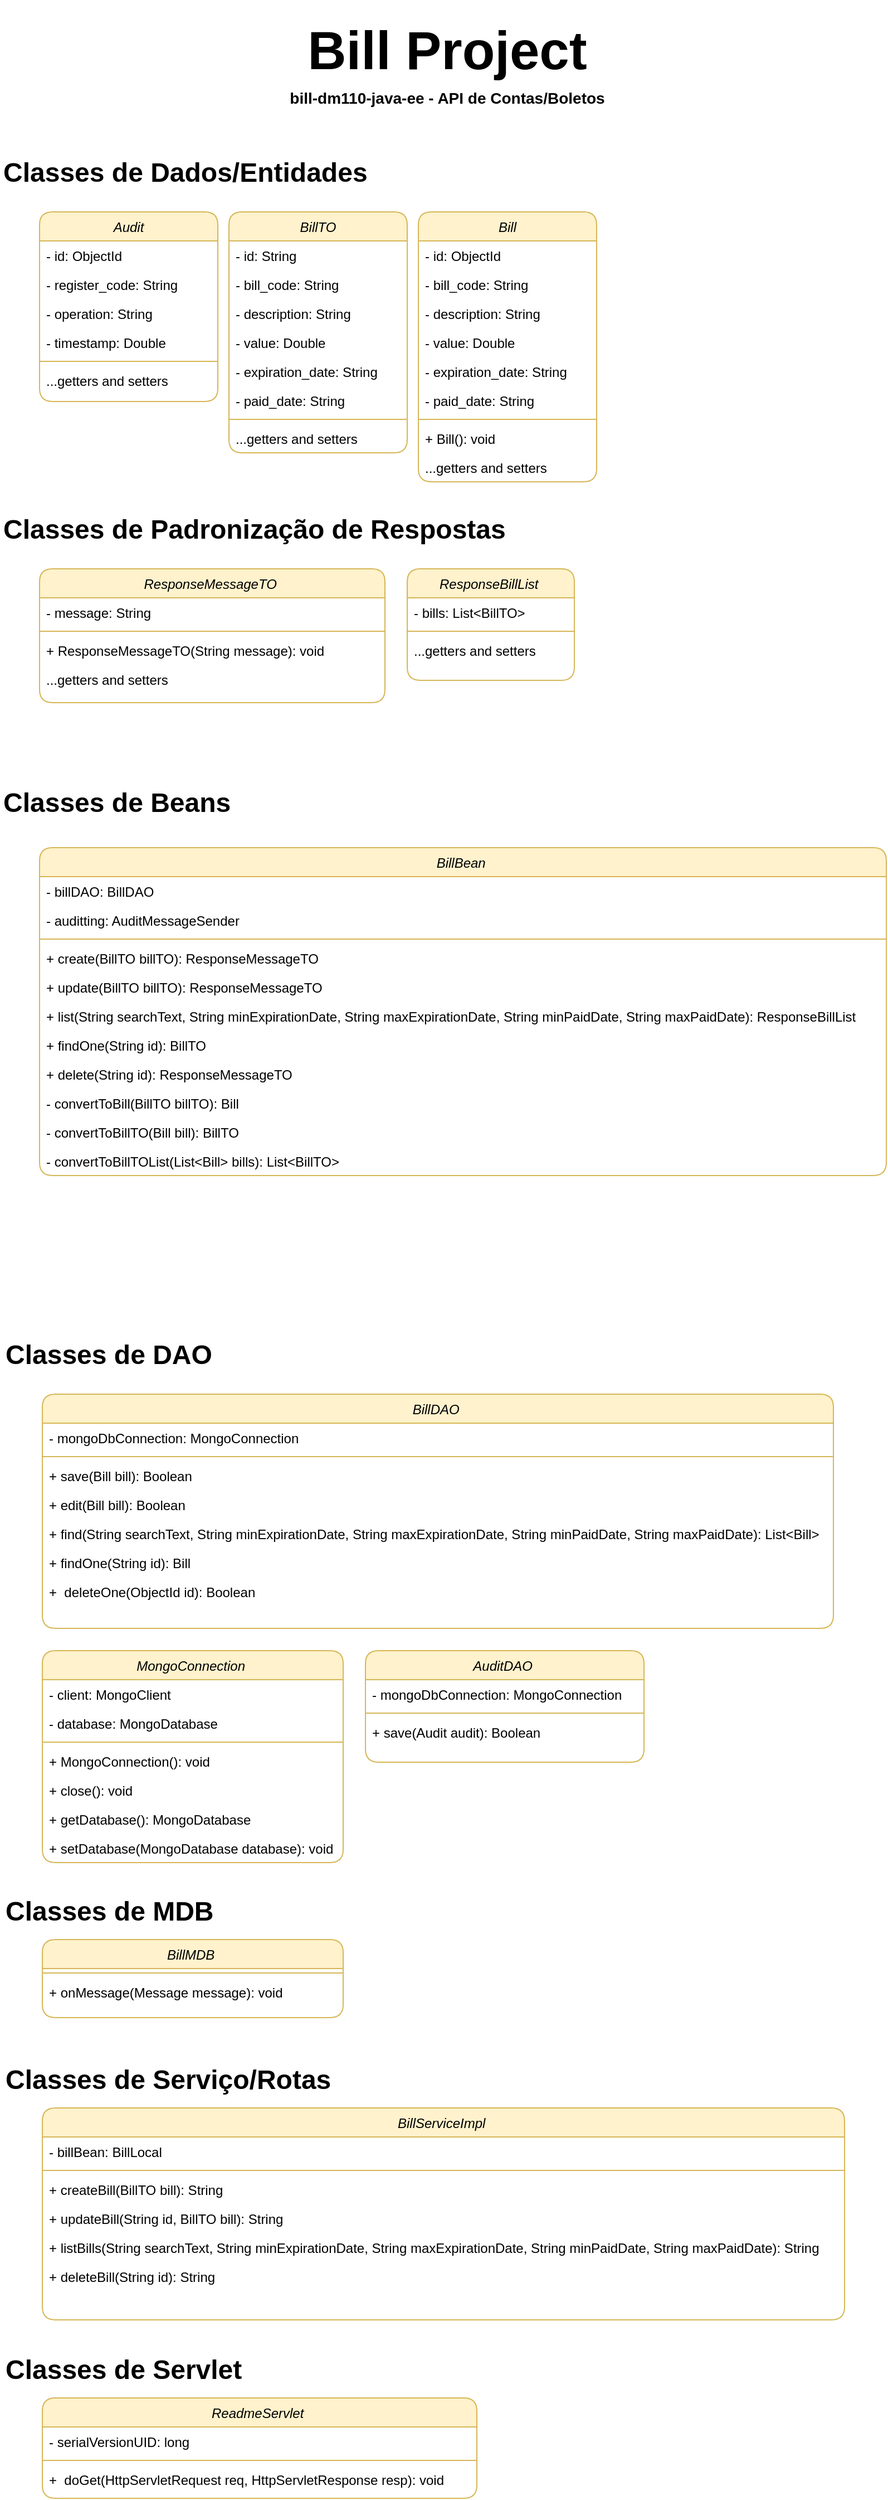 <mxfile version="21.3.5" type="device">
  <diagram id="C5RBs43oDa-KdzZeNtuy" name="Page-1">
    <mxGraphModel dx="2530" dy="2487" grid="1" gridSize="10" guides="1" tooltips="1" connect="1" arrows="1" fold="1" page="1" pageScale="1" pageWidth="827" pageHeight="1169" math="0" shadow="0">
      <root>
        <mxCell id="WIyWlLk6GJQsqaUBKTNV-0" />
        <mxCell id="WIyWlLk6GJQsqaUBKTNV-1" parent="WIyWlLk6GJQsqaUBKTNV-0" />
        <mxCell id="zkfFHV4jXpPFQw0GAbJ--0" value="BillTO" style="swimlane;fontStyle=2;align=center;verticalAlign=top;childLayout=stackLayout;horizontal=1;startSize=26;horizontalStack=0;resizeParent=1;resizeLast=0;collapsible=1;marginBottom=0;rounded=1;shadow=0;strokeWidth=1;fillColor=#fff2cc;strokeColor=#d6b656;gradientColor=none;" parent="WIyWlLk6GJQsqaUBKTNV-1" vertex="1">
          <mxGeometry x="217.5" y="190" width="160" height="216" as="geometry">
            <mxRectangle x="230" y="140" width="160" height="26" as="alternateBounds" />
          </mxGeometry>
        </mxCell>
        <mxCell id="zkfFHV4jXpPFQw0GAbJ--1" value="- id: String" style="text;align=left;verticalAlign=top;spacingLeft=4;spacingRight=4;overflow=hidden;rotatable=0;points=[[0,0.5],[1,0.5]];portConstraint=eastwest;" parent="zkfFHV4jXpPFQw0GAbJ--0" vertex="1">
          <mxGeometry y="26" width="160" height="26" as="geometry" />
        </mxCell>
        <mxCell id="zkfFHV4jXpPFQw0GAbJ--2" value="- bill_code: String" style="text;align=left;verticalAlign=top;spacingLeft=4;spacingRight=4;overflow=hidden;rotatable=0;points=[[0,0.5],[1,0.5]];portConstraint=eastwest;rounded=0;shadow=0;html=0;" parent="zkfFHV4jXpPFQw0GAbJ--0" vertex="1">
          <mxGeometry y="52" width="160" height="26" as="geometry" />
        </mxCell>
        <mxCell id="zkfFHV4jXpPFQw0GAbJ--3" value="- description: String" style="text;align=left;verticalAlign=top;spacingLeft=4;spacingRight=4;overflow=hidden;rotatable=0;points=[[0,0.5],[1,0.5]];portConstraint=eastwest;rounded=0;shadow=0;html=0;" parent="zkfFHV4jXpPFQw0GAbJ--0" vertex="1">
          <mxGeometry y="78" width="160" height="26" as="geometry" />
        </mxCell>
        <mxCell id="BAjZt_IiuYkgOVVZva09-0" value="- value: Double" style="text;align=left;verticalAlign=top;spacingLeft=4;spacingRight=4;overflow=hidden;rotatable=0;points=[[0,0.5],[1,0.5]];portConstraint=eastwest;rounded=0;shadow=0;html=0;" vertex="1" parent="zkfFHV4jXpPFQw0GAbJ--0">
          <mxGeometry y="104" width="160" height="26" as="geometry" />
        </mxCell>
        <mxCell id="BAjZt_IiuYkgOVVZva09-1" value="- expiration_date: String" style="text;align=left;verticalAlign=top;spacingLeft=4;spacingRight=4;overflow=hidden;rotatable=0;points=[[0,0.5],[1,0.5]];portConstraint=eastwest;rounded=0;shadow=0;html=0;" vertex="1" parent="zkfFHV4jXpPFQw0GAbJ--0">
          <mxGeometry y="130" width="160" height="26" as="geometry" />
        </mxCell>
        <mxCell id="BAjZt_IiuYkgOVVZva09-2" value="- paid_date: String" style="text;align=left;verticalAlign=top;spacingLeft=4;spacingRight=4;overflow=hidden;rotatable=0;points=[[0,0.5],[1,0.5]];portConstraint=eastwest;rounded=0;shadow=0;html=0;" vertex="1" parent="zkfFHV4jXpPFQw0GAbJ--0">
          <mxGeometry y="156" width="160" height="26" as="geometry" />
        </mxCell>
        <mxCell id="zkfFHV4jXpPFQw0GAbJ--4" value="" style="line;html=1;strokeWidth=1;align=left;verticalAlign=middle;spacingTop=-1;spacingLeft=3;spacingRight=3;rotatable=0;labelPosition=right;points=[];portConstraint=eastwest;strokeColor=#D6B656;" parent="zkfFHV4jXpPFQw0GAbJ--0" vertex="1">
          <mxGeometry y="182" width="160" height="8" as="geometry" />
        </mxCell>
        <mxCell id="zkfFHV4jXpPFQw0GAbJ--5" value="...getters and setters" style="text;align=left;verticalAlign=top;spacingLeft=4;spacingRight=4;overflow=hidden;rotatable=0;points=[[0,0.5],[1,0.5]];portConstraint=eastwest;" parent="zkfFHV4jXpPFQw0GAbJ--0" vertex="1">
          <mxGeometry y="190" width="160" height="26" as="geometry" />
        </mxCell>
        <mxCell id="BAjZt_IiuYkgOVVZva09-12" value="Audit" style="swimlane;fontStyle=2;align=center;verticalAlign=top;childLayout=stackLayout;horizontal=1;startSize=26;horizontalStack=0;resizeParent=1;resizeLast=0;collapsible=1;marginBottom=0;rounded=1;shadow=0;strokeWidth=1;fillColor=#fff2cc;strokeColor=#d6b656;gradientColor=none;" vertex="1" parent="WIyWlLk6GJQsqaUBKTNV-1">
          <mxGeometry x="47.5" y="190" width="160" height="170" as="geometry">
            <mxRectangle x="230" y="140" width="160" height="26" as="alternateBounds" />
          </mxGeometry>
        </mxCell>
        <mxCell id="BAjZt_IiuYkgOVVZva09-13" value="- id: ObjectId " style="text;align=left;verticalAlign=top;spacingLeft=4;spacingRight=4;overflow=hidden;rotatable=0;points=[[0,0.5],[1,0.5]];portConstraint=eastwest;" vertex="1" parent="BAjZt_IiuYkgOVVZva09-12">
          <mxGeometry y="26" width="160" height="26" as="geometry" />
        </mxCell>
        <mxCell id="BAjZt_IiuYkgOVVZva09-14" value="- register_code: String" style="text;align=left;verticalAlign=top;spacingLeft=4;spacingRight=4;overflow=hidden;rotatable=0;points=[[0,0.5],[1,0.5]];portConstraint=eastwest;rounded=0;shadow=0;html=0;" vertex="1" parent="BAjZt_IiuYkgOVVZva09-12">
          <mxGeometry y="52" width="160" height="26" as="geometry" />
        </mxCell>
        <mxCell id="BAjZt_IiuYkgOVVZva09-15" value="- operation: String" style="text;align=left;verticalAlign=top;spacingLeft=4;spacingRight=4;overflow=hidden;rotatable=0;points=[[0,0.5],[1,0.5]];portConstraint=eastwest;rounded=0;shadow=0;html=0;" vertex="1" parent="BAjZt_IiuYkgOVVZva09-12">
          <mxGeometry y="78" width="160" height="26" as="geometry" />
        </mxCell>
        <mxCell id="BAjZt_IiuYkgOVVZva09-16" value="- timestamp: Double" style="text;align=left;verticalAlign=top;spacingLeft=4;spacingRight=4;overflow=hidden;rotatable=0;points=[[0,0.5],[1,0.5]];portConstraint=eastwest;rounded=0;shadow=0;html=0;" vertex="1" parent="BAjZt_IiuYkgOVVZva09-12">
          <mxGeometry y="104" width="160" height="26" as="geometry" />
        </mxCell>
        <mxCell id="BAjZt_IiuYkgOVVZva09-19" value="" style="line;html=1;strokeWidth=1;align=left;verticalAlign=middle;spacingTop=-1;spacingLeft=3;spacingRight=3;rotatable=0;labelPosition=right;points=[];portConstraint=eastwest;strokeColor=#D6B656;" vertex="1" parent="BAjZt_IiuYkgOVVZva09-12">
          <mxGeometry y="130" width="160" height="8" as="geometry" />
        </mxCell>
        <mxCell id="BAjZt_IiuYkgOVVZva09-20" value="...getters and setters" style="text;align=left;verticalAlign=top;spacingLeft=4;spacingRight=4;overflow=hidden;rotatable=0;points=[[0,0.5],[1,0.5]];portConstraint=eastwest;" vertex="1" parent="BAjZt_IiuYkgOVVZva09-12">
          <mxGeometry y="138" width="160" height="26" as="geometry" />
        </mxCell>
        <mxCell id="BAjZt_IiuYkgOVVZva09-21" value="Bill" style="swimlane;fontStyle=2;align=center;verticalAlign=top;childLayout=stackLayout;horizontal=1;startSize=26;horizontalStack=0;resizeParent=1;resizeLast=0;collapsible=1;marginBottom=0;rounded=1;shadow=0;strokeWidth=1;fillColor=#fff2cc;strokeColor=#d6b656;gradientColor=none;" vertex="1" parent="WIyWlLk6GJQsqaUBKTNV-1">
          <mxGeometry x="387.5" y="190" width="160" height="242" as="geometry">
            <mxRectangle x="230" y="140" width="160" height="26" as="alternateBounds" />
          </mxGeometry>
        </mxCell>
        <mxCell id="BAjZt_IiuYkgOVVZva09-22" value="- id: ObjectId " style="text;align=left;verticalAlign=top;spacingLeft=4;spacingRight=4;overflow=hidden;rotatable=0;points=[[0,0.5],[1,0.5]];portConstraint=eastwest;" vertex="1" parent="BAjZt_IiuYkgOVVZva09-21">
          <mxGeometry y="26" width="160" height="26" as="geometry" />
        </mxCell>
        <mxCell id="BAjZt_IiuYkgOVVZva09-23" value="- bill_code: String" style="text;align=left;verticalAlign=top;spacingLeft=4;spacingRight=4;overflow=hidden;rotatable=0;points=[[0,0.5],[1,0.5]];portConstraint=eastwest;rounded=0;shadow=0;html=0;" vertex="1" parent="BAjZt_IiuYkgOVVZva09-21">
          <mxGeometry y="52" width="160" height="26" as="geometry" />
        </mxCell>
        <mxCell id="BAjZt_IiuYkgOVVZva09-24" value="- description: String" style="text;align=left;verticalAlign=top;spacingLeft=4;spacingRight=4;overflow=hidden;rotatable=0;points=[[0,0.5],[1,0.5]];portConstraint=eastwest;rounded=0;shadow=0;html=0;" vertex="1" parent="BAjZt_IiuYkgOVVZva09-21">
          <mxGeometry y="78" width="160" height="26" as="geometry" />
        </mxCell>
        <mxCell id="BAjZt_IiuYkgOVVZva09-25" value="- value: Double" style="text;align=left;verticalAlign=top;spacingLeft=4;spacingRight=4;overflow=hidden;rotatable=0;points=[[0,0.5],[1,0.5]];portConstraint=eastwest;rounded=0;shadow=0;html=0;" vertex="1" parent="BAjZt_IiuYkgOVVZva09-21">
          <mxGeometry y="104" width="160" height="26" as="geometry" />
        </mxCell>
        <mxCell id="BAjZt_IiuYkgOVVZva09-26" value="- expiration_date: String" style="text;align=left;verticalAlign=top;spacingLeft=4;spacingRight=4;overflow=hidden;rotatable=0;points=[[0,0.5],[1,0.5]];portConstraint=eastwest;rounded=0;shadow=0;html=0;" vertex="1" parent="BAjZt_IiuYkgOVVZva09-21">
          <mxGeometry y="130" width="160" height="26" as="geometry" />
        </mxCell>
        <mxCell id="BAjZt_IiuYkgOVVZva09-27" value="- paid_date: String" style="text;align=left;verticalAlign=top;spacingLeft=4;spacingRight=4;overflow=hidden;rotatable=0;points=[[0,0.5],[1,0.5]];portConstraint=eastwest;rounded=0;shadow=0;html=0;" vertex="1" parent="BAjZt_IiuYkgOVVZva09-21">
          <mxGeometry y="156" width="160" height="26" as="geometry" />
        </mxCell>
        <mxCell id="BAjZt_IiuYkgOVVZva09-28" value="" style="line;html=1;strokeWidth=1;align=left;verticalAlign=middle;spacingTop=-1;spacingLeft=3;spacingRight=3;rotatable=0;labelPosition=right;points=[];portConstraint=eastwest;strokeColor=#D6B656;" vertex="1" parent="BAjZt_IiuYkgOVVZva09-21">
          <mxGeometry y="182" width="160" height="8" as="geometry" />
        </mxCell>
        <mxCell id="BAjZt_IiuYkgOVVZva09-30" value="+ Bill(): void" style="text;align=left;verticalAlign=top;spacingLeft=4;spacingRight=4;overflow=hidden;rotatable=0;points=[[0,0.5],[1,0.5]];portConstraint=eastwest;" vertex="1" parent="BAjZt_IiuYkgOVVZva09-21">
          <mxGeometry y="190" width="160" height="26" as="geometry" />
        </mxCell>
        <mxCell id="BAjZt_IiuYkgOVVZva09-29" value="...getters and setters" style="text;align=left;verticalAlign=top;spacingLeft=4;spacingRight=4;overflow=hidden;rotatable=0;points=[[0,0.5],[1,0.5]];portConstraint=eastwest;" vertex="1" parent="BAjZt_IiuYkgOVVZva09-21">
          <mxGeometry y="216" width="160" height="26" as="geometry" />
        </mxCell>
        <mxCell id="BAjZt_IiuYkgOVVZva09-32" value="&lt;h1&gt;Classes de Dados/Entidades&lt;/h1&gt;" style="text;html=1;strokeColor=none;fillColor=none;align=left;verticalAlign=middle;whiteSpace=wrap;rounded=0;" vertex="1" parent="WIyWlLk6GJQsqaUBKTNV-1">
          <mxGeometry x="12.5" y="140" width="435" height="30" as="geometry" />
        </mxCell>
        <mxCell id="BAjZt_IiuYkgOVVZva09-42" value="BillBean " style="swimlane;fontStyle=2;align=center;verticalAlign=top;childLayout=stackLayout;horizontal=1;startSize=26;horizontalStack=0;resizeParent=1;resizeLast=0;collapsible=1;marginBottom=0;rounded=1;shadow=0;strokeWidth=1;fillColor=#fff2cc;strokeColor=#d6b656;gradientColor=none;" vertex="1" parent="WIyWlLk6GJQsqaUBKTNV-1">
          <mxGeometry x="47.5" y="760" width="760" height="294" as="geometry">
            <mxRectangle x="230" y="140" width="160" height="26" as="alternateBounds" />
          </mxGeometry>
        </mxCell>
        <mxCell id="BAjZt_IiuYkgOVVZva09-43" value="- billDAO: BillDAO " style="text;align=left;verticalAlign=top;spacingLeft=4;spacingRight=4;overflow=hidden;rotatable=0;points=[[0,0.5],[1,0.5]];portConstraint=eastwest;" vertex="1" parent="BAjZt_IiuYkgOVVZva09-42">
          <mxGeometry y="26" width="760" height="26" as="geometry" />
        </mxCell>
        <mxCell id="BAjZt_IiuYkgOVVZva09-44" value="- auditting: AuditMessageSender " style="text;align=left;verticalAlign=top;spacingLeft=4;spacingRight=4;overflow=hidden;rotatable=0;points=[[0,0.5],[1,0.5]];portConstraint=eastwest;rounded=0;shadow=0;html=0;" vertex="1" parent="BAjZt_IiuYkgOVVZva09-42">
          <mxGeometry y="52" width="760" height="26" as="geometry" />
        </mxCell>
        <mxCell id="BAjZt_IiuYkgOVVZva09-47" value="" style="line;html=1;strokeWidth=1;align=left;verticalAlign=middle;spacingTop=-1;spacingLeft=3;spacingRight=3;rotatable=0;labelPosition=right;points=[];portConstraint=eastwest;strokeColor=#D6B656;" vertex="1" parent="BAjZt_IiuYkgOVVZva09-42">
          <mxGeometry y="78" width="760" height="8" as="geometry" />
        </mxCell>
        <mxCell id="BAjZt_IiuYkgOVVZva09-48" value="+ create(BillTO billTO): ResponseMessageTO " style="text;align=left;verticalAlign=top;spacingLeft=4;spacingRight=4;overflow=hidden;rotatable=0;points=[[0,0.5],[1,0.5]];portConstraint=eastwest;" vertex="1" parent="BAjZt_IiuYkgOVVZva09-42">
          <mxGeometry y="86" width="760" height="26" as="geometry" />
        </mxCell>
        <mxCell id="BAjZt_IiuYkgOVVZva09-60" value="+ update(BillTO billTO): ResponseMessageTO " style="text;align=left;verticalAlign=top;spacingLeft=4;spacingRight=4;overflow=hidden;rotatable=0;points=[[0,0.5],[1,0.5]];portConstraint=eastwest;" vertex="1" parent="BAjZt_IiuYkgOVVZva09-42">
          <mxGeometry y="112" width="760" height="26" as="geometry" />
        </mxCell>
        <mxCell id="BAjZt_IiuYkgOVVZva09-61" value="+ list(String searchText, String minExpirationDate, String maxExpirationDate, String minPaidDate, String maxPaidDate): ResponseBillList " style="text;align=left;verticalAlign=top;spacingLeft=4;spacingRight=4;overflow=hidden;rotatable=0;points=[[0,0.5],[1,0.5]];portConstraint=eastwest;" vertex="1" parent="BAjZt_IiuYkgOVVZva09-42">
          <mxGeometry y="138" width="760" height="26" as="geometry" />
        </mxCell>
        <mxCell id="BAjZt_IiuYkgOVVZva09-63" value="+ findOne(String id): BillTO" style="text;align=left;verticalAlign=top;spacingLeft=4;spacingRight=4;overflow=hidden;rotatable=0;points=[[0,0.5],[1,0.5]];portConstraint=eastwest;" vertex="1" parent="BAjZt_IiuYkgOVVZva09-42">
          <mxGeometry y="164" width="760" height="26" as="geometry" />
        </mxCell>
        <mxCell id="BAjZt_IiuYkgOVVZva09-62" value="+ delete(String id): ResponseMessageTO " style="text;align=left;verticalAlign=top;spacingLeft=4;spacingRight=4;overflow=hidden;rotatable=0;points=[[0,0.5],[1,0.5]];portConstraint=eastwest;" vertex="1" parent="BAjZt_IiuYkgOVVZva09-42">
          <mxGeometry y="190" width="760" height="26" as="geometry" />
        </mxCell>
        <mxCell id="BAjZt_IiuYkgOVVZva09-66" value="- convertToBill(BillTO billTO): Bill " style="text;align=left;verticalAlign=top;spacingLeft=4;spacingRight=4;overflow=hidden;rotatable=0;points=[[0,0.5],[1,0.5]];portConstraint=eastwest;" vertex="1" parent="BAjZt_IiuYkgOVVZva09-42">
          <mxGeometry y="216" width="760" height="26" as="geometry" />
        </mxCell>
        <mxCell id="BAjZt_IiuYkgOVVZva09-65" value="- convertToBillTO(Bill bill): BillTO " style="text;align=left;verticalAlign=top;spacingLeft=4;spacingRight=4;overflow=hidden;rotatable=0;points=[[0,0.5],[1,0.5]];portConstraint=eastwest;" vertex="1" parent="BAjZt_IiuYkgOVVZva09-42">
          <mxGeometry y="242" width="760" height="26" as="geometry" />
        </mxCell>
        <mxCell id="BAjZt_IiuYkgOVVZva09-64" value="- convertToBillTOList(List&lt;Bill&gt; bills): List&lt;BillTO&gt;" style="text;align=left;verticalAlign=top;spacingLeft=4;spacingRight=4;overflow=hidden;rotatable=0;points=[[0,0.5],[1,0.5]];portConstraint=eastwest;" vertex="1" parent="BAjZt_IiuYkgOVVZva09-42">
          <mxGeometry y="268" width="760" height="26" as="geometry" />
        </mxCell>
        <mxCell id="BAjZt_IiuYkgOVVZva09-59" value="&lt;h1&gt;Classes de Beans&lt;/h1&gt;" style="text;html=1;strokeColor=none;fillColor=none;align=left;verticalAlign=middle;whiteSpace=wrap;rounded=0;" vertex="1" parent="WIyWlLk6GJQsqaUBKTNV-1">
          <mxGeometry x="12.5" y="705" width="440" height="30" as="geometry" />
        </mxCell>
        <mxCell id="BAjZt_IiuYkgOVVZva09-67" value="&lt;h1&gt;Classes de Padronização de Respostas&lt;/h1&gt;" style="text;html=1;strokeColor=none;fillColor=none;align=left;verticalAlign=middle;whiteSpace=wrap;rounded=0;" vertex="1" parent="WIyWlLk6GJQsqaUBKTNV-1">
          <mxGeometry x="12.5" y="460" width="656" height="30" as="geometry" />
        </mxCell>
        <mxCell id="BAjZt_IiuYkgOVVZva09-68" value="ResponseMessageTO " style="swimlane;fontStyle=2;align=center;verticalAlign=top;childLayout=stackLayout;horizontal=1;startSize=26;horizontalStack=0;resizeParent=1;resizeLast=0;collapsible=1;marginBottom=0;rounded=1;shadow=0;strokeWidth=1;fillColor=#fff2cc;strokeColor=#d6b656;gradientColor=none;" vertex="1" parent="WIyWlLk6GJQsqaUBKTNV-1">
          <mxGeometry x="47.5" y="510" width="310" height="120" as="geometry">
            <mxRectangle x="230" y="140" width="160" height="26" as="alternateBounds" />
          </mxGeometry>
        </mxCell>
        <mxCell id="BAjZt_IiuYkgOVVZva09-69" value="- message: String" style="text;align=left;verticalAlign=top;spacingLeft=4;spacingRight=4;overflow=hidden;rotatable=0;points=[[0,0.5],[1,0.5]];portConstraint=eastwest;" vertex="1" parent="BAjZt_IiuYkgOVVZva09-68">
          <mxGeometry y="26" width="310" height="26" as="geometry" />
        </mxCell>
        <mxCell id="BAjZt_IiuYkgOVVZva09-73" value="" style="line;html=1;strokeWidth=1;align=left;verticalAlign=middle;spacingTop=-1;spacingLeft=3;spacingRight=3;rotatable=0;labelPosition=right;points=[];portConstraint=eastwest;strokeColor=#D6B656;" vertex="1" parent="BAjZt_IiuYkgOVVZva09-68">
          <mxGeometry y="52" width="310" height="8" as="geometry" />
        </mxCell>
        <mxCell id="BAjZt_IiuYkgOVVZva09-75" value="+ ResponseMessageTO(String message): void" style="text;align=left;verticalAlign=top;spacingLeft=4;spacingRight=4;overflow=hidden;rotatable=0;points=[[0,0.5],[1,0.5]];portConstraint=eastwest;" vertex="1" parent="BAjZt_IiuYkgOVVZva09-68">
          <mxGeometry y="60" width="310" height="26" as="geometry" />
        </mxCell>
        <mxCell id="BAjZt_IiuYkgOVVZva09-74" value="...getters and setters" style="text;align=left;verticalAlign=top;spacingLeft=4;spacingRight=4;overflow=hidden;rotatable=0;points=[[0,0.5],[1,0.5]];portConstraint=eastwest;" vertex="1" parent="BAjZt_IiuYkgOVVZva09-68">
          <mxGeometry y="86" width="310" height="26" as="geometry" />
        </mxCell>
        <mxCell id="BAjZt_IiuYkgOVVZva09-76" value="ResponseBillList " style="swimlane;fontStyle=2;align=center;verticalAlign=top;childLayout=stackLayout;horizontal=1;startSize=26;horizontalStack=0;resizeParent=1;resizeLast=0;collapsible=1;marginBottom=0;rounded=1;shadow=0;strokeWidth=1;fillColor=#fff2cc;strokeColor=#d6b656;gradientColor=none;" vertex="1" parent="WIyWlLk6GJQsqaUBKTNV-1">
          <mxGeometry x="377.5" y="510" width="150" height="100" as="geometry">
            <mxRectangle x="230" y="140" width="160" height="26" as="alternateBounds" />
          </mxGeometry>
        </mxCell>
        <mxCell id="BAjZt_IiuYkgOVVZva09-77" value="- bills: List&lt;BillTO&gt;" style="text;align=left;verticalAlign=top;spacingLeft=4;spacingRight=4;overflow=hidden;rotatable=0;points=[[0,0.5],[1,0.5]];portConstraint=eastwest;" vertex="1" parent="BAjZt_IiuYkgOVVZva09-76">
          <mxGeometry y="26" width="150" height="26" as="geometry" />
        </mxCell>
        <mxCell id="BAjZt_IiuYkgOVVZva09-78" value="" style="line;html=1;strokeWidth=1;align=left;verticalAlign=middle;spacingTop=-1;spacingLeft=3;spacingRight=3;rotatable=0;labelPosition=right;points=[];portConstraint=eastwest;strokeColor=#D6B656;" vertex="1" parent="BAjZt_IiuYkgOVVZva09-76">
          <mxGeometry y="52" width="150" height="8" as="geometry" />
        </mxCell>
        <mxCell id="BAjZt_IiuYkgOVVZva09-80" value="...getters and setters" style="text;align=left;verticalAlign=top;spacingLeft=4;spacingRight=4;overflow=hidden;rotatable=0;points=[[0,0.5],[1,0.5]];portConstraint=eastwest;" vertex="1" parent="BAjZt_IiuYkgOVVZva09-76">
          <mxGeometry y="60" width="150" height="26" as="geometry" />
        </mxCell>
        <mxCell id="BAjZt_IiuYkgOVVZva09-81" value="&lt;h1&gt;Classes de DAO&lt;/h1&gt;" style="text;html=1;strokeColor=none;fillColor=none;align=left;verticalAlign=middle;whiteSpace=wrap;rounded=0;" vertex="1" parent="WIyWlLk6GJQsqaUBKTNV-1">
          <mxGeometry x="15" y="1200" width="440" height="30" as="geometry" />
        </mxCell>
        <mxCell id="BAjZt_IiuYkgOVVZva09-94" value="BillDAO " style="swimlane;fontStyle=2;align=center;verticalAlign=top;childLayout=stackLayout;horizontal=1;startSize=26;horizontalStack=0;resizeParent=1;resizeLast=0;collapsible=1;marginBottom=0;rounded=1;shadow=0;strokeWidth=1;fillColor=#fff2cc;strokeColor=#d6b656;gradientColor=none;" vertex="1" parent="WIyWlLk6GJQsqaUBKTNV-1">
          <mxGeometry x="50" y="1250" width="710" height="210" as="geometry">
            <mxRectangle x="230" y="140" width="160" height="26" as="alternateBounds" />
          </mxGeometry>
        </mxCell>
        <mxCell id="BAjZt_IiuYkgOVVZva09-95" value="- mongoDbConnection: MongoConnection " style="text;align=left;verticalAlign=top;spacingLeft=4;spacingRight=4;overflow=hidden;rotatable=0;points=[[0,0.5],[1,0.5]];portConstraint=eastwest;" vertex="1" parent="BAjZt_IiuYkgOVVZva09-94">
          <mxGeometry y="26" width="710" height="26" as="geometry" />
        </mxCell>
        <mxCell id="BAjZt_IiuYkgOVVZva09-97" value="" style="line;html=1;strokeWidth=1;align=left;verticalAlign=middle;spacingTop=-1;spacingLeft=3;spacingRight=3;rotatable=0;labelPosition=right;points=[];portConstraint=eastwest;strokeColor=#D6B656;" vertex="1" parent="BAjZt_IiuYkgOVVZva09-94">
          <mxGeometry y="52" width="710" height="8" as="geometry" />
        </mxCell>
        <mxCell id="BAjZt_IiuYkgOVVZva09-98" value="+ save(Bill bill): Boolean" style="text;align=left;verticalAlign=top;spacingLeft=4;spacingRight=4;overflow=hidden;rotatable=0;points=[[0,0.5],[1,0.5]];portConstraint=eastwest;" vertex="1" parent="BAjZt_IiuYkgOVVZva09-94">
          <mxGeometry y="60" width="710" height="26" as="geometry" />
        </mxCell>
        <mxCell id="BAjZt_IiuYkgOVVZva09-99" value="+ edit(Bill bill): Boolean" style="text;align=left;verticalAlign=top;spacingLeft=4;spacingRight=4;overflow=hidden;rotatable=0;points=[[0,0.5],[1,0.5]];portConstraint=eastwest;" vertex="1" parent="BAjZt_IiuYkgOVVZva09-94">
          <mxGeometry y="86" width="710" height="26" as="geometry" />
        </mxCell>
        <mxCell id="BAjZt_IiuYkgOVVZva09-100" value="+ find(String searchText, String minExpirationDate, String maxExpirationDate, String minPaidDate, String maxPaidDate): List&lt;Bill&gt;" style="text;align=left;verticalAlign=top;spacingLeft=4;spacingRight=4;overflow=hidden;rotatable=0;points=[[0,0.5],[1,0.5]];portConstraint=eastwest;" vertex="1" parent="BAjZt_IiuYkgOVVZva09-94">
          <mxGeometry y="112" width="710" height="26" as="geometry" />
        </mxCell>
        <mxCell id="BAjZt_IiuYkgOVVZva09-101" value="+ findOne(String id): Bill" style="text;align=left;verticalAlign=top;spacingLeft=4;spacingRight=4;overflow=hidden;rotatable=0;points=[[0,0.5],[1,0.5]];portConstraint=eastwest;" vertex="1" parent="BAjZt_IiuYkgOVVZva09-94">
          <mxGeometry y="138" width="710" height="26" as="geometry" />
        </mxCell>
        <mxCell id="BAjZt_IiuYkgOVVZva09-102" value="+  deleteOne(ObjectId id): Boolean" style="text;align=left;verticalAlign=top;spacingLeft=4;spacingRight=4;overflow=hidden;rotatable=0;points=[[0,0.5],[1,0.5]];portConstraint=eastwest;" vertex="1" parent="BAjZt_IiuYkgOVVZva09-94">
          <mxGeometry y="164" width="710" height="26" as="geometry" />
        </mxCell>
        <mxCell id="BAjZt_IiuYkgOVVZva09-106" value="AuditDAO " style="swimlane;fontStyle=2;align=center;verticalAlign=top;childLayout=stackLayout;horizontal=1;startSize=26;horizontalStack=0;resizeParent=1;resizeLast=0;collapsible=1;marginBottom=0;rounded=1;shadow=0;strokeWidth=1;fillColor=#fff2cc;strokeColor=#d6b656;gradientColor=none;" vertex="1" parent="WIyWlLk6GJQsqaUBKTNV-1">
          <mxGeometry x="340" y="1480" width="250" height="100" as="geometry">
            <mxRectangle x="230" y="140" width="160" height="26" as="alternateBounds" />
          </mxGeometry>
        </mxCell>
        <mxCell id="BAjZt_IiuYkgOVVZva09-107" value="- mongoDbConnection: MongoConnection " style="text;align=left;verticalAlign=top;spacingLeft=4;spacingRight=4;overflow=hidden;rotatable=0;points=[[0,0.5],[1,0.5]];portConstraint=eastwest;" vertex="1" parent="BAjZt_IiuYkgOVVZva09-106">
          <mxGeometry y="26" width="250" height="26" as="geometry" />
        </mxCell>
        <mxCell id="BAjZt_IiuYkgOVVZva09-108" value="" style="line;html=1;strokeWidth=1;align=left;verticalAlign=middle;spacingTop=-1;spacingLeft=3;spacingRight=3;rotatable=0;labelPosition=right;points=[];portConstraint=eastwest;strokeColor=#D6B656;" vertex="1" parent="BAjZt_IiuYkgOVVZva09-106">
          <mxGeometry y="52" width="250" height="8" as="geometry" />
        </mxCell>
        <mxCell id="BAjZt_IiuYkgOVVZva09-109" value="+ save(Audit audit): Boolean" style="text;align=left;verticalAlign=top;spacingLeft=4;spacingRight=4;overflow=hidden;rotatable=0;points=[[0,0.5],[1,0.5]];portConstraint=eastwest;" vertex="1" parent="BAjZt_IiuYkgOVVZva09-106">
          <mxGeometry y="60" width="250" height="26" as="geometry" />
        </mxCell>
        <mxCell id="BAjZt_IiuYkgOVVZva09-114" value="MongoConnection " style="swimlane;fontStyle=2;align=center;verticalAlign=top;childLayout=stackLayout;horizontal=1;startSize=26;horizontalStack=0;resizeParent=1;resizeLast=0;collapsible=1;marginBottom=0;rounded=1;shadow=0;strokeWidth=1;fillColor=#fff2cc;strokeColor=#d6b656;gradientColor=none;" vertex="1" parent="WIyWlLk6GJQsqaUBKTNV-1">
          <mxGeometry x="50" y="1480" width="270" height="190" as="geometry">
            <mxRectangle x="230" y="140" width="160" height="26" as="alternateBounds" />
          </mxGeometry>
        </mxCell>
        <mxCell id="BAjZt_IiuYkgOVVZva09-115" value="- client: MongoClient " style="text;align=left;verticalAlign=top;spacingLeft=4;spacingRight=4;overflow=hidden;rotatable=0;points=[[0,0.5],[1,0.5]];portConstraint=eastwest;" vertex="1" parent="BAjZt_IiuYkgOVVZva09-114">
          <mxGeometry y="26" width="270" height="26" as="geometry" />
        </mxCell>
        <mxCell id="BAjZt_IiuYkgOVVZva09-118" value="- database: MongoDatabase " style="text;align=left;verticalAlign=top;spacingLeft=4;spacingRight=4;overflow=hidden;rotatable=0;points=[[0,0.5],[1,0.5]];portConstraint=eastwest;" vertex="1" parent="BAjZt_IiuYkgOVVZva09-114">
          <mxGeometry y="52" width="270" height="26" as="geometry" />
        </mxCell>
        <mxCell id="BAjZt_IiuYkgOVVZva09-116" value="" style="line;html=1;strokeWidth=1;align=left;verticalAlign=middle;spacingTop=-1;spacingLeft=3;spacingRight=3;rotatable=0;labelPosition=right;points=[];portConstraint=eastwest;strokeColor=#D6B656;" vertex="1" parent="BAjZt_IiuYkgOVVZva09-114">
          <mxGeometry y="78" width="270" height="8" as="geometry" />
        </mxCell>
        <mxCell id="BAjZt_IiuYkgOVVZva09-117" value="+ MongoConnection(): void" style="text;align=left;verticalAlign=top;spacingLeft=4;spacingRight=4;overflow=hidden;rotatable=0;points=[[0,0.5],[1,0.5]];portConstraint=eastwest;" vertex="1" parent="BAjZt_IiuYkgOVVZva09-114">
          <mxGeometry y="86" width="270" height="26" as="geometry" />
        </mxCell>
        <mxCell id="BAjZt_IiuYkgOVVZva09-119" value="+ close(): void" style="text;align=left;verticalAlign=top;spacingLeft=4;spacingRight=4;overflow=hidden;rotatable=0;points=[[0,0.5],[1,0.5]];portConstraint=eastwest;" vertex="1" parent="BAjZt_IiuYkgOVVZva09-114">
          <mxGeometry y="112" width="270" height="26" as="geometry" />
        </mxCell>
        <mxCell id="BAjZt_IiuYkgOVVZva09-121" value="+ getDatabase(): MongoDatabase " style="text;align=left;verticalAlign=top;spacingLeft=4;spacingRight=4;overflow=hidden;rotatable=0;points=[[0,0.5],[1,0.5]];portConstraint=eastwest;" vertex="1" parent="BAjZt_IiuYkgOVVZva09-114">
          <mxGeometry y="138" width="270" height="26" as="geometry" />
        </mxCell>
        <mxCell id="BAjZt_IiuYkgOVVZva09-120" value="+ setDatabase(MongoDatabase database): void" style="text;align=left;verticalAlign=top;spacingLeft=4;spacingRight=4;overflow=hidden;rotatable=0;points=[[0,0.5],[1,0.5]];portConstraint=eastwest;" vertex="1" parent="BAjZt_IiuYkgOVVZva09-114">
          <mxGeometry y="164" width="270" height="26" as="geometry" />
        </mxCell>
        <mxCell id="BAjZt_IiuYkgOVVZva09-123" value="&lt;h1&gt;Classes de MDB&lt;/h1&gt;" style="text;html=1;strokeColor=none;fillColor=none;align=left;verticalAlign=middle;whiteSpace=wrap;rounded=0;" vertex="1" parent="WIyWlLk6GJQsqaUBKTNV-1">
          <mxGeometry x="15" y="1699" width="440" height="30" as="geometry" />
        </mxCell>
        <mxCell id="BAjZt_IiuYkgOVVZva09-124" value="BillMDB " style="swimlane;fontStyle=2;align=center;verticalAlign=top;childLayout=stackLayout;horizontal=1;startSize=26;horizontalStack=0;resizeParent=1;resizeLast=0;collapsible=1;marginBottom=0;rounded=1;shadow=0;strokeWidth=1;fillColor=#fff2cc;strokeColor=#d6b656;gradientColor=none;" vertex="1" parent="WIyWlLk6GJQsqaUBKTNV-1">
          <mxGeometry x="50" y="1739" width="270" height="70" as="geometry">
            <mxRectangle x="230" y="140" width="160" height="26" as="alternateBounds" />
          </mxGeometry>
        </mxCell>
        <mxCell id="BAjZt_IiuYkgOVVZva09-127" value="" style="line;html=1;strokeWidth=1;align=left;verticalAlign=middle;spacingTop=-1;spacingLeft=3;spacingRight=3;rotatable=0;labelPosition=right;points=[];portConstraint=eastwest;strokeColor=#D6B656;" vertex="1" parent="BAjZt_IiuYkgOVVZva09-124">
          <mxGeometry y="26" width="270" height="8" as="geometry" />
        </mxCell>
        <mxCell id="BAjZt_IiuYkgOVVZva09-128" value="+ onMessage(Message message): void" style="text;align=left;verticalAlign=top;spacingLeft=4;spacingRight=4;overflow=hidden;rotatable=0;points=[[0,0.5],[1,0.5]];portConstraint=eastwest;" vertex="1" parent="BAjZt_IiuYkgOVVZva09-124">
          <mxGeometry y="34" width="270" height="24" as="geometry" />
        </mxCell>
        <mxCell id="BAjZt_IiuYkgOVVZva09-132" value="&lt;h1&gt;Classes de Serviço/Rotas&lt;/h1&gt;" style="text;html=1;strokeColor=none;fillColor=none;align=left;verticalAlign=middle;whiteSpace=wrap;rounded=0;" vertex="1" parent="WIyWlLk6GJQsqaUBKTNV-1">
          <mxGeometry x="15" y="1850" width="440" height="30" as="geometry" />
        </mxCell>
        <mxCell id="BAjZt_IiuYkgOVVZva09-133" value="BillServiceImpl " style="swimlane;fontStyle=2;align=center;verticalAlign=top;childLayout=stackLayout;horizontal=1;startSize=26;horizontalStack=0;resizeParent=1;resizeLast=0;collapsible=1;marginBottom=0;rounded=1;shadow=0;strokeWidth=1;fillColor=#fff2cc;strokeColor=#d6b656;gradientColor=none;" vertex="1" parent="WIyWlLk6GJQsqaUBKTNV-1">
          <mxGeometry x="50" y="1890" width="720" height="190" as="geometry">
            <mxRectangle x="230" y="140" width="160" height="26" as="alternateBounds" />
          </mxGeometry>
        </mxCell>
        <mxCell id="BAjZt_IiuYkgOVVZva09-134" value="- billBean: BillLocal " style="text;align=left;verticalAlign=top;spacingLeft=4;spacingRight=4;overflow=hidden;rotatable=0;points=[[0,0.5],[1,0.5]];portConstraint=eastwest;" vertex="1" parent="BAjZt_IiuYkgOVVZva09-133">
          <mxGeometry y="26" width="720" height="26" as="geometry" />
        </mxCell>
        <mxCell id="BAjZt_IiuYkgOVVZva09-136" value="" style="line;html=1;strokeWidth=1;align=left;verticalAlign=middle;spacingTop=-1;spacingLeft=3;spacingRight=3;rotatable=0;labelPosition=right;points=[];portConstraint=eastwest;strokeColor=#D6B656;" vertex="1" parent="BAjZt_IiuYkgOVVZva09-133">
          <mxGeometry y="52" width="720" height="8" as="geometry" />
        </mxCell>
        <mxCell id="BAjZt_IiuYkgOVVZva09-137" value="+ createBill(BillTO bill): String" style="text;align=left;verticalAlign=top;spacingLeft=4;spacingRight=4;overflow=hidden;rotatable=0;points=[[0,0.5],[1,0.5]];portConstraint=eastwest;" vertex="1" parent="BAjZt_IiuYkgOVVZva09-133">
          <mxGeometry y="60" width="720" height="26" as="geometry" />
        </mxCell>
        <mxCell id="BAjZt_IiuYkgOVVZva09-138" value="+ updateBill(String id, BillTO bill): String" style="text;align=left;verticalAlign=top;spacingLeft=4;spacingRight=4;overflow=hidden;rotatable=0;points=[[0,0.5],[1,0.5]];portConstraint=eastwest;" vertex="1" parent="BAjZt_IiuYkgOVVZva09-133">
          <mxGeometry y="86" width="720" height="26" as="geometry" />
        </mxCell>
        <mxCell id="BAjZt_IiuYkgOVVZva09-139" value="+ listBills(String searchText, String minExpirationDate, String maxExpirationDate, String minPaidDate, String maxPaidDate): String" style="text;align=left;verticalAlign=top;spacingLeft=4;spacingRight=4;overflow=hidden;rotatable=0;points=[[0,0.5],[1,0.5]];portConstraint=eastwest;" vertex="1" parent="BAjZt_IiuYkgOVVZva09-133">
          <mxGeometry y="112" width="720" height="26" as="geometry" />
        </mxCell>
        <mxCell id="BAjZt_IiuYkgOVVZva09-140" value="+ deleteBill(String id): String " style="text;align=left;verticalAlign=top;spacingLeft=4;spacingRight=4;overflow=hidden;rotatable=0;points=[[0,0.5],[1,0.5]];portConstraint=eastwest;" vertex="1" parent="BAjZt_IiuYkgOVVZva09-133">
          <mxGeometry y="138" width="720" height="26" as="geometry" />
        </mxCell>
        <mxCell id="BAjZt_IiuYkgOVVZva09-141" value="&lt;h1&gt;Classes de Servlet&lt;/h1&gt;" style="text;html=1;strokeColor=none;fillColor=none;align=left;verticalAlign=middle;whiteSpace=wrap;rounded=0;" vertex="1" parent="WIyWlLk6GJQsqaUBKTNV-1">
          <mxGeometry x="15" y="2110" width="440" height="30" as="geometry" />
        </mxCell>
        <mxCell id="BAjZt_IiuYkgOVVZva09-142" value="ReadmeServlet " style="swimlane;fontStyle=2;align=center;verticalAlign=top;childLayout=stackLayout;horizontal=1;startSize=26;horizontalStack=0;resizeParent=1;resizeLast=0;collapsible=1;marginBottom=0;rounded=1;shadow=0;strokeWidth=1;fillColor=#fff2cc;strokeColor=#d6b656;gradientColor=none;" vertex="1" parent="WIyWlLk6GJQsqaUBKTNV-1">
          <mxGeometry x="50" y="2150" width="390" height="90" as="geometry">
            <mxRectangle x="230" y="140" width="160" height="26" as="alternateBounds" />
          </mxGeometry>
        </mxCell>
        <mxCell id="BAjZt_IiuYkgOVVZva09-143" value="- serialVersionUID: long " style="text;align=left;verticalAlign=top;spacingLeft=4;spacingRight=4;overflow=hidden;rotatable=0;points=[[0,0.5],[1,0.5]];portConstraint=eastwest;" vertex="1" parent="BAjZt_IiuYkgOVVZva09-142">
          <mxGeometry y="26" width="390" height="26" as="geometry" />
        </mxCell>
        <mxCell id="BAjZt_IiuYkgOVVZva09-144" value="" style="line;html=1;strokeWidth=1;align=left;verticalAlign=middle;spacingTop=-1;spacingLeft=3;spacingRight=3;rotatable=0;labelPosition=right;points=[];portConstraint=eastwest;strokeColor=#D6B656;" vertex="1" parent="BAjZt_IiuYkgOVVZva09-142">
          <mxGeometry y="52" width="390" height="8" as="geometry" />
        </mxCell>
        <mxCell id="BAjZt_IiuYkgOVVZva09-145" value="+  doGet(HttpServletRequest req, HttpServletResponse resp): void" style="text;align=left;verticalAlign=top;spacingLeft=4;spacingRight=4;overflow=hidden;rotatable=0;points=[[0,0.5],[1,0.5]];portConstraint=eastwest;" vertex="1" parent="BAjZt_IiuYkgOVVZva09-142">
          <mxGeometry y="60" width="390" height="26" as="geometry" />
        </mxCell>
        <mxCell id="BAjZt_IiuYkgOVVZva09-149" value="&lt;h1&gt;&lt;font style=&quot;font-size: 48px;&quot;&gt;Bill Project&lt;/font&gt;&lt;/h1&gt;" style="text;html=1;strokeColor=none;fillColor=none;align=center;verticalAlign=middle;whiteSpace=wrap;rounded=0;" vertex="1" parent="WIyWlLk6GJQsqaUBKTNV-1">
          <mxGeometry x="196" y="30" width="435" height="30" as="geometry" />
        </mxCell>
        <mxCell id="BAjZt_IiuYkgOVVZva09-150" value="&lt;h1&gt;&lt;font style=&quot;font-size: 14px;&quot;&gt;bill-dm110-java-ee - API de Contas/Boletos&lt;/font&gt;&lt;/h1&gt;" style="text;html=1;strokeColor=none;fillColor=none;align=center;verticalAlign=middle;whiteSpace=wrap;rounded=0;" vertex="1" parent="WIyWlLk6GJQsqaUBKTNV-1">
          <mxGeometry x="196" y="70" width="435" height="30" as="geometry" />
        </mxCell>
      </root>
    </mxGraphModel>
  </diagram>
</mxfile>
